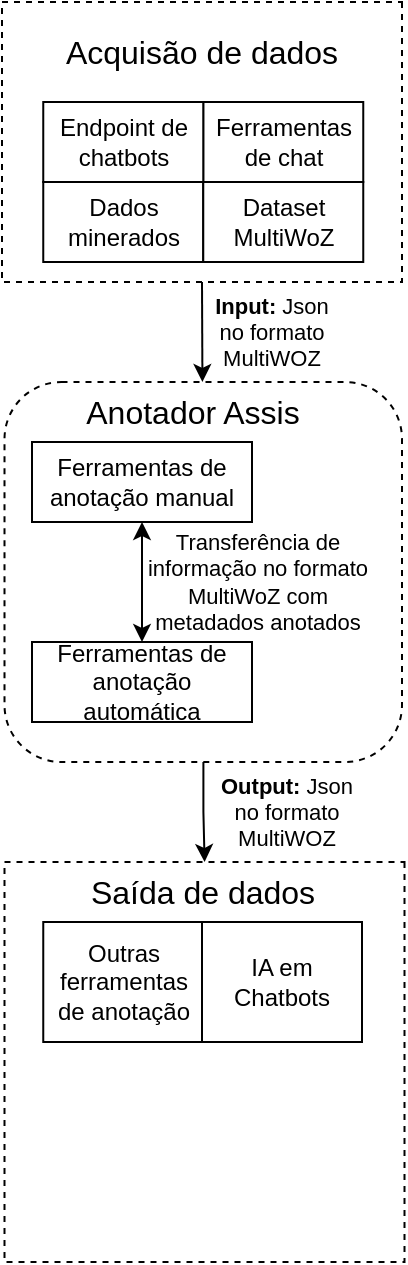 <mxfile version="20.7.2" type="github">
  <diagram id="oAJdKiYyYe6bpVS6prKH" name="Page-1">
    <mxGraphModel dx="1434" dy="710" grid="1" gridSize="10" guides="1" tooltips="1" connect="1" arrows="1" fold="1" page="1" pageScale="1" pageWidth="850" pageHeight="1100" math="0" shadow="0">
      <root>
        <mxCell id="0" />
        <mxCell id="1" parent="0" />
        <mxCell id="dfSitunsThZcjfo4dWiY-11" value="" style="edgeStyle=orthogonalEdgeStyle;rounded=0;orthogonalLoop=1;jettySize=auto;html=1;" edge="1" parent="1" source="uoHW2_MDEuEodbXvVXq1-7" target="dfSitunsThZcjfo4dWiY-4">
          <mxGeometry relative="1" as="geometry" />
        </mxCell>
        <mxCell id="uoHW2_MDEuEodbXvVXq1-7" value="" style="rounded=1;whiteSpace=wrap;html=1;dashed=1;" parent="1" vertex="1">
          <mxGeometry x="1.25" y="330" width="198.75" height="190" as="geometry" />
        </mxCell>
        <mxCell id="uoHW2_MDEuEodbXvVXq1-6" value="" style="rounded=1;whiteSpace=wrap;html=1;dashed=1;rotation=0;direction=south;arcSize=0;" parent="1" vertex="1">
          <mxGeometry y="140" width="200" height="140" as="geometry" />
        </mxCell>
        <mxCell id="uoHW2_MDEuEodbXvVXq1-1" value="Ferramentas de chat" style="rounded=0;whiteSpace=wrap;html=1;" parent="1" vertex="1">
          <mxGeometry x="100.63" y="190" width="80" height="40" as="geometry" />
        </mxCell>
        <mxCell id="uoHW2_MDEuEodbXvVXq1-2" value="Dados minerados" style="rounded=0;whiteSpace=wrap;html=1;" parent="1" vertex="1">
          <mxGeometry x="20.63" y="230" width="80" height="40" as="geometry" />
        </mxCell>
        <mxCell id="uoHW2_MDEuEodbXvVXq1-3" value="Endpoint de chatbots" style="rounded=0;whiteSpace=wrap;html=1;" parent="1" vertex="1">
          <mxGeometry x="20.63" y="190" width="80" height="40" as="geometry" />
        </mxCell>
        <mxCell id="uoHW2_MDEuEodbXvVXq1-4" value="&lt;div&gt;Dataset MultiWoZ&lt;br&gt;&lt;/div&gt;" style="rounded=0;whiteSpace=wrap;html=1;" parent="1" vertex="1">
          <mxGeometry x="100.63" y="230" width="80" height="40" as="geometry" />
        </mxCell>
        <mxCell id="uoHW2_MDEuEodbXvVXq1-5" value="Ferramentas de anotação manual" style="rounded=0;whiteSpace=wrap;html=1;" parent="1" vertex="1">
          <mxGeometry x="15" y="360" width="110" height="40" as="geometry" />
        </mxCell>
        <mxCell id="uoHW2_MDEuEodbXvVXq1-10" value="Acquisão de dados" style="text;html=1;strokeColor=none;fillColor=none;align=center;verticalAlign=middle;whiteSpace=wrap;rounded=0;dashed=1;fontSize=16;" parent="1" vertex="1">
          <mxGeometry y="150" width="200" height="30" as="geometry" />
        </mxCell>
        <mxCell id="uoHW2_MDEuEodbXvVXq1-12" value="Anotador Assis" style="text;html=1;strokeColor=none;fillColor=none;align=center;verticalAlign=middle;whiteSpace=wrap;rounded=0;dashed=1;fontSize=16;" parent="1" vertex="1">
          <mxGeometry x="33.75" y="330" width="122.5" height="30" as="geometry" />
        </mxCell>
        <mxCell id="uoHW2_MDEuEodbXvVXq1-14" value="Ferramentas de anotação automática" style="rounded=0;whiteSpace=wrap;html=1;" parent="1" vertex="1">
          <mxGeometry x="15" y="460" width="110" height="40" as="geometry" />
        </mxCell>
        <mxCell id="uoHW2_MDEuEodbXvVXq1-17" value="" style="endArrow=classic;html=1;rounded=0;fontSize=16;exitX=1;exitY=0.5;exitDx=0;exitDy=0;" parent="1" source="uoHW2_MDEuEodbXvVXq1-6" target="uoHW2_MDEuEodbXvVXq1-7" edge="1">
          <mxGeometry width="50" height="50" relative="1" as="geometry">
            <mxPoint x="400" y="180" as="sourcePoint" />
            <mxPoint x="450" y="130" as="targetPoint" />
          </mxGeometry>
        </mxCell>
        <mxCell id="uoHW2_MDEuEodbXvVXq1-18" value="&lt;b&gt;Input:&lt;/b&gt; Json no formato MultiWOZ" style="text;html=1;strokeColor=none;fillColor=none;align=center;verticalAlign=middle;whiteSpace=wrap;rounded=0;dashed=1;fontSize=11;" parent="1" vertex="1">
          <mxGeometry x="105" y="290" width="60" height="30" as="geometry" />
        </mxCell>
        <mxCell id="uoHW2_MDEuEodbXvVXq1-19" value="" style="endArrow=classic;startArrow=classic;html=1;rounded=0;fontSize=11;entryX=0.5;entryY=1;entryDx=0;entryDy=0;" parent="1" source="uoHW2_MDEuEodbXvVXq1-14" target="uoHW2_MDEuEodbXvVXq1-5" edge="1">
          <mxGeometry width="50" height="50" relative="1" as="geometry">
            <mxPoint x="35" y="450" as="sourcePoint" />
            <mxPoint x="85" y="400" as="targetPoint" />
          </mxGeometry>
        </mxCell>
        <mxCell id="uoHW2_MDEuEodbXvVXq1-21" value="Transferência de informação no formato MultiWoZ com metadados anotados" style="text;html=1;strokeColor=none;fillColor=none;align=center;verticalAlign=middle;whiteSpace=wrap;rounded=0;dashed=1;fontSize=11;" parent="1" vertex="1">
          <mxGeometry x="70" y="415" width="116.25" height="30" as="geometry" />
        </mxCell>
        <mxCell id="dfSitunsThZcjfo4dWiY-4" value="" style="rounded=1;whiteSpace=wrap;html=1;dashed=1;rotation=0;direction=south;arcSize=0;" vertex="1" parent="1">
          <mxGeometry x="1.25" y="570" width="200" height="200" as="geometry" />
        </mxCell>
        <mxCell id="dfSitunsThZcjfo4dWiY-7" value="Saída de dados" style="text;html=1;strokeColor=none;fillColor=none;align=center;verticalAlign=middle;whiteSpace=wrap;rounded=0;dashed=1;fontSize=16;" vertex="1" parent="1">
          <mxGeometry x="38.75" y="570" width="122.5" height="30" as="geometry" />
        </mxCell>
        <mxCell id="dfSitunsThZcjfo4dWiY-12" value="Outras ferramentas de anotação" style="rounded=0;whiteSpace=wrap;html=1;" vertex="1" parent="1">
          <mxGeometry x="20.63" y="600" width="80" height="60" as="geometry" />
        </mxCell>
        <mxCell id="dfSitunsThZcjfo4dWiY-13" value="IA em Chatbots" style="rounded=0;whiteSpace=wrap;html=1;" vertex="1" parent="1">
          <mxGeometry x="100" y="600" width="80" height="60" as="geometry" />
        </mxCell>
        <mxCell id="dfSitunsThZcjfo4dWiY-14" value="&lt;b&gt;Output:&lt;/b&gt; Json no formato MultiWOZ" style="text;html=1;strokeColor=none;fillColor=none;align=center;verticalAlign=middle;whiteSpace=wrap;rounded=0;dashed=1;fontSize=11;" vertex="1" parent="1">
          <mxGeometry x="105" y="530" width="75" height="30" as="geometry" />
        </mxCell>
      </root>
    </mxGraphModel>
  </diagram>
</mxfile>
